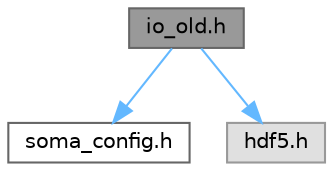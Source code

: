 digraph "io_old.h"
{
 // LATEX_PDF_SIZE
  bgcolor="transparent";
  edge [fontname=Helvetica,fontsize=10,labelfontname=Helvetica,labelfontsize=10];
  node [fontname=Helvetica,fontsize=10,shape=box,height=0.2,width=0.4];
  Node1 [label="io_old.h",height=0.2,width=0.4,color="gray40", fillcolor="grey60", style="filled", fontcolor="black",tooltip="File compiling functions for handling of older SOMA file formats."];
  Node1 -> Node2 [color="steelblue1",style="solid"];
  Node2 [label="soma_config.h",height=0.2,width=0.4,color="grey40", fillcolor="white", style="filled",URL="$soma__config_8h.html",tooltip="configuration variables for SOMA File is configured by CMAKE."];
  Node1 -> Node3 [color="steelblue1",style="solid"];
  Node3 [label="hdf5.h",height=0.2,width=0.4,color="grey60", fillcolor="#E0E0E0", style="filled",tooltip=" "];
}

